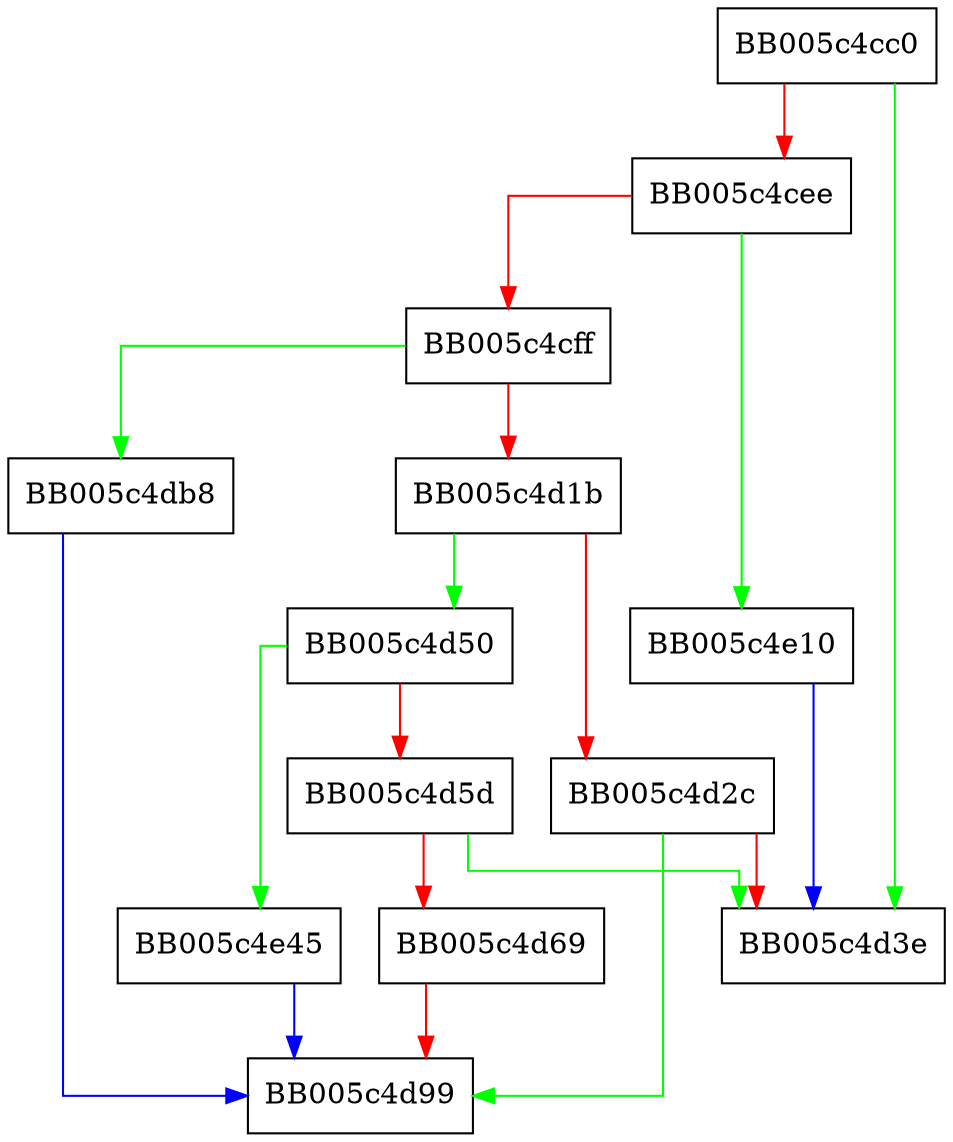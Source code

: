 digraph evp_pkcs82pkey_legacy {
  node [shape="box"];
  graph [splines=ortho];
  BB005c4cc0 -> BB005c4d3e [color="green"];
  BB005c4cc0 -> BB005c4cee [color="red"];
  BB005c4cee -> BB005c4e10 [color="green"];
  BB005c4cee -> BB005c4cff [color="red"];
  BB005c4cff -> BB005c4db8 [color="green"];
  BB005c4cff -> BB005c4d1b [color="red"];
  BB005c4d1b -> BB005c4d50 [color="green"];
  BB005c4d1b -> BB005c4d2c [color="red"];
  BB005c4d2c -> BB005c4d99 [color="green"];
  BB005c4d2c -> BB005c4d3e [color="red"];
  BB005c4d50 -> BB005c4e45 [color="green"];
  BB005c4d50 -> BB005c4d5d [color="red"];
  BB005c4d5d -> BB005c4d3e [color="green"];
  BB005c4d5d -> BB005c4d69 [color="red"];
  BB005c4d69 -> BB005c4d99 [color="red"];
  BB005c4db8 -> BB005c4d99 [color="blue"];
  BB005c4e10 -> BB005c4d3e [color="blue"];
  BB005c4e45 -> BB005c4d99 [color="blue"];
}